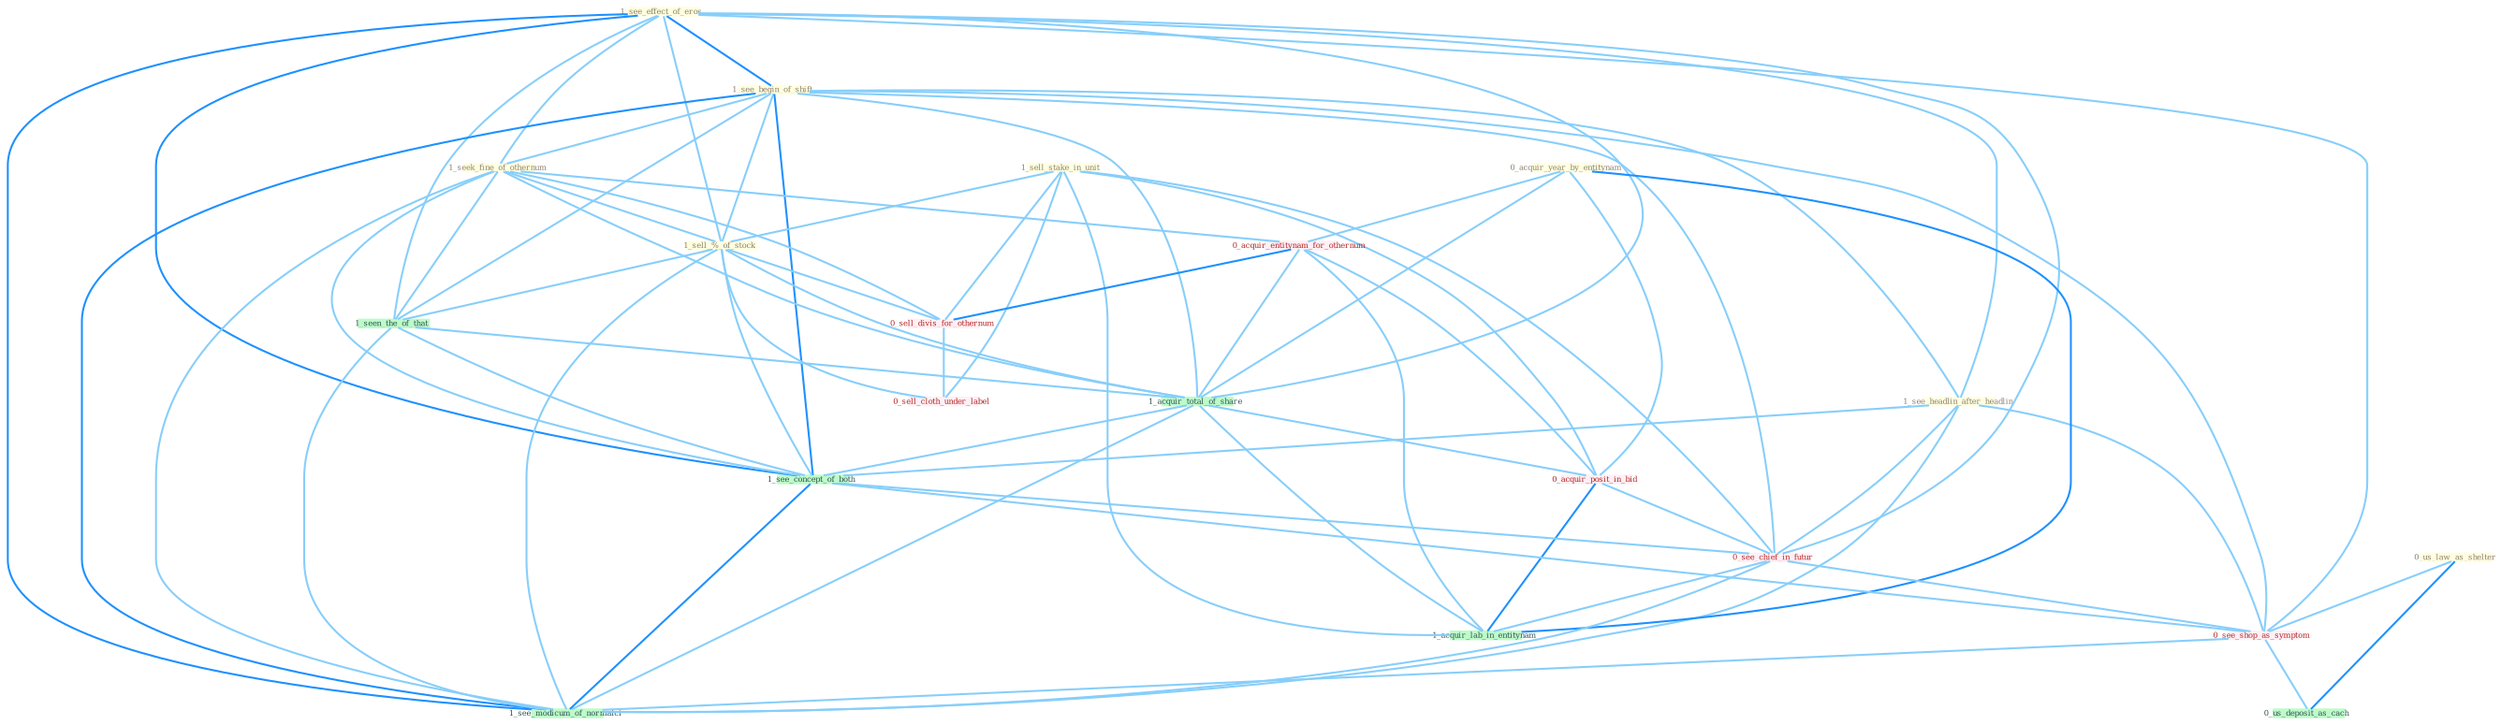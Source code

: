 Graph G{ 
    node
    [shape=polygon,style=filled,width=.5,height=.06,color="#BDFCC9",fixedsize=true,fontsize=4,
    fontcolor="#2f4f4f"];
    {node
    [color="#ffffe0", fontcolor="#8b7d6b"] "1_see_effect_of_eros " "1_see_begin_of_shift " "0_us_law_as_shelter " "1_sell_stake_in_unit " "1_see_headlin_after_headlin " "1_seek_fine_of_othernum " "0_acquir_year_by_entitynam " "1_sell_%_of_stock "}
{node [color="#fff0f5", fontcolor="#b22222"] "0_acquir_entitynam_for_othernum " "0_sell_divis_for_othernum " "0_sell_cloth_under_label " "0_acquir_posit_in_bid " "0_see_chief_in_futur " "0_see_shop_as_symptom "}
edge [color="#B0E2FF"];

	"1_see_effect_of_eros " -- "1_see_begin_of_shift " [w="2", color="#1e90ff" , len=0.8];
	"1_see_effect_of_eros " -- "1_see_headlin_after_headlin " [w="1", color="#87cefa" ];
	"1_see_effect_of_eros " -- "1_seek_fine_of_othernum " [w="1", color="#87cefa" ];
	"1_see_effect_of_eros " -- "1_sell_%_of_stock " [w="1", color="#87cefa" ];
	"1_see_effect_of_eros " -- "1_seen_the_of_that " [w="1", color="#87cefa" ];
	"1_see_effect_of_eros " -- "1_acquir_total_of_share " [w="1", color="#87cefa" ];
	"1_see_effect_of_eros " -- "1_see_concept_of_both " [w="2", color="#1e90ff" , len=0.8];
	"1_see_effect_of_eros " -- "0_see_chief_in_futur " [w="1", color="#87cefa" ];
	"1_see_effect_of_eros " -- "0_see_shop_as_symptom " [w="1", color="#87cefa" ];
	"1_see_effect_of_eros " -- "1_see_modicum_of_normalci " [w="2", color="#1e90ff" , len=0.8];
	"1_see_begin_of_shift " -- "1_see_headlin_after_headlin " [w="1", color="#87cefa" ];
	"1_see_begin_of_shift " -- "1_seek_fine_of_othernum " [w="1", color="#87cefa" ];
	"1_see_begin_of_shift " -- "1_sell_%_of_stock " [w="1", color="#87cefa" ];
	"1_see_begin_of_shift " -- "1_seen_the_of_that " [w="1", color="#87cefa" ];
	"1_see_begin_of_shift " -- "1_acquir_total_of_share " [w="1", color="#87cefa" ];
	"1_see_begin_of_shift " -- "1_see_concept_of_both " [w="2", color="#1e90ff" , len=0.8];
	"1_see_begin_of_shift " -- "0_see_chief_in_futur " [w="1", color="#87cefa" ];
	"1_see_begin_of_shift " -- "0_see_shop_as_symptom " [w="1", color="#87cefa" ];
	"1_see_begin_of_shift " -- "1_see_modicum_of_normalci " [w="2", color="#1e90ff" , len=0.8];
	"0_us_law_as_shelter " -- "0_see_shop_as_symptom " [w="1", color="#87cefa" ];
	"0_us_law_as_shelter " -- "0_us_deposit_as_cach " [w="2", color="#1e90ff" , len=0.8];
	"1_sell_stake_in_unit " -- "1_sell_%_of_stock " [w="1", color="#87cefa" ];
	"1_sell_stake_in_unit " -- "0_sell_divis_for_othernum " [w="1", color="#87cefa" ];
	"1_sell_stake_in_unit " -- "0_sell_cloth_under_label " [w="1", color="#87cefa" ];
	"1_sell_stake_in_unit " -- "0_acquir_posit_in_bid " [w="1", color="#87cefa" ];
	"1_sell_stake_in_unit " -- "0_see_chief_in_futur " [w="1", color="#87cefa" ];
	"1_sell_stake_in_unit " -- "1_acquir_lab_in_entitynam " [w="1", color="#87cefa" ];
	"1_see_headlin_after_headlin " -- "1_see_concept_of_both " [w="1", color="#87cefa" ];
	"1_see_headlin_after_headlin " -- "0_see_chief_in_futur " [w="1", color="#87cefa" ];
	"1_see_headlin_after_headlin " -- "0_see_shop_as_symptom " [w="1", color="#87cefa" ];
	"1_see_headlin_after_headlin " -- "1_see_modicum_of_normalci " [w="1", color="#87cefa" ];
	"1_seek_fine_of_othernum " -- "1_sell_%_of_stock " [w="1", color="#87cefa" ];
	"1_seek_fine_of_othernum " -- "0_acquir_entitynam_for_othernum " [w="1", color="#87cefa" ];
	"1_seek_fine_of_othernum " -- "1_seen_the_of_that " [w="1", color="#87cefa" ];
	"1_seek_fine_of_othernum " -- "0_sell_divis_for_othernum " [w="1", color="#87cefa" ];
	"1_seek_fine_of_othernum " -- "1_acquir_total_of_share " [w="1", color="#87cefa" ];
	"1_seek_fine_of_othernum " -- "1_see_concept_of_both " [w="1", color="#87cefa" ];
	"1_seek_fine_of_othernum " -- "1_see_modicum_of_normalci " [w="1", color="#87cefa" ];
	"0_acquir_year_by_entitynam " -- "0_acquir_entitynam_for_othernum " [w="1", color="#87cefa" ];
	"0_acquir_year_by_entitynam " -- "1_acquir_total_of_share " [w="1", color="#87cefa" ];
	"0_acquir_year_by_entitynam " -- "0_acquir_posit_in_bid " [w="1", color="#87cefa" ];
	"0_acquir_year_by_entitynam " -- "1_acquir_lab_in_entitynam " [w="2", color="#1e90ff" , len=0.8];
	"1_sell_%_of_stock " -- "1_seen_the_of_that " [w="1", color="#87cefa" ];
	"1_sell_%_of_stock " -- "0_sell_divis_for_othernum " [w="1", color="#87cefa" ];
	"1_sell_%_of_stock " -- "1_acquir_total_of_share " [w="1", color="#87cefa" ];
	"1_sell_%_of_stock " -- "0_sell_cloth_under_label " [w="1", color="#87cefa" ];
	"1_sell_%_of_stock " -- "1_see_concept_of_both " [w="1", color="#87cefa" ];
	"1_sell_%_of_stock " -- "1_see_modicum_of_normalci " [w="1", color="#87cefa" ];
	"0_acquir_entitynam_for_othernum " -- "0_sell_divis_for_othernum " [w="2", color="#1e90ff" , len=0.8];
	"0_acquir_entitynam_for_othernum " -- "1_acquir_total_of_share " [w="1", color="#87cefa" ];
	"0_acquir_entitynam_for_othernum " -- "0_acquir_posit_in_bid " [w="1", color="#87cefa" ];
	"0_acquir_entitynam_for_othernum " -- "1_acquir_lab_in_entitynam " [w="1", color="#87cefa" ];
	"1_seen_the_of_that " -- "1_acquir_total_of_share " [w="1", color="#87cefa" ];
	"1_seen_the_of_that " -- "1_see_concept_of_both " [w="1", color="#87cefa" ];
	"1_seen_the_of_that " -- "1_see_modicum_of_normalci " [w="1", color="#87cefa" ];
	"0_sell_divis_for_othernum " -- "0_sell_cloth_under_label " [w="1", color="#87cefa" ];
	"1_acquir_total_of_share " -- "0_acquir_posit_in_bid " [w="1", color="#87cefa" ];
	"1_acquir_total_of_share " -- "1_see_concept_of_both " [w="1", color="#87cefa" ];
	"1_acquir_total_of_share " -- "1_acquir_lab_in_entitynam " [w="1", color="#87cefa" ];
	"1_acquir_total_of_share " -- "1_see_modicum_of_normalci " [w="1", color="#87cefa" ];
	"0_acquir_posit_in_bid " -- "0_see_chief_in_futur " [w="1", color="#87cefa" ];
	"0_acquir_posit_in_bid " -- "1_acquir_lab_in_entitynam " [w="2", color="#1e90ff" , len=0.8];
	"1_see_concept_of_both " -- "0_see_chief_in_futur " [w="1", color="#87cefa" ];
	"1_see_concept_of_both " -- "0_see_shop_as_symptom " [w="1", color="#87cefa" ];
	"1_see_concept_of_both " -- "1_see_modicum_of_normalci " [w="2", color="#1e90ff" , len=0.8];
	"0_see_chief_in_futur " -- "0_see_shop_as_symptom " [w="1", color="#87cefa" ];
	"0_see_chief_in_futur " -- "1_acquir_lab_in_entitynam " [w="1", color="#87cefa" ];
	"0_see_chief_in_futur " -- "1_see_modicum_of_normalci " [w="1", color="#87cefa" ];
	"0_see_shop_as_symptom " -- "0_us_deposit_as_cach " [w="1", color="#87cefa" ];
	"0_see_shop_as_symptom " -- "1_see_modicum_of_normalci " [w="1", color="#87cefa" ];
}